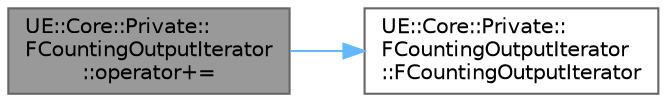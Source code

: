digraph "UE::Core::Private::FCountingOutputIterator::operator+="
{
 // INTERACTIVE_SVG=YES
 // LATEX_PDF_SIZE
  bgcolor="transparent";
  edge [fontname=Helvetica,fontsize=10,labelfontname=Helvetica,labelfontsize=10];
  node [fontname=Helvetica,fontsize=10,shape=box,height=0.2,width=0.4];
  rankdir="LR";
  Node1 [id="Node000001",label="UE::Core::Private::\lFCountingOutputIterator\l::operator+=",height=0.2,width=0.4,color="gray40", fillcolor="grey60", style="filled", fontcolor="black",tooltip=" "];
  Node1 -> Node2 [id="edge1_Node000001_Node000002",color="steelblue1",style="solid",tooltip=" "];
  Node2 [id="Node000002",label="UE::Core::Private::\lFCountingOutputIterator\l::FCountingOutputIterator",height=0.2,width=0.4,color="grey40", fillcolor="white", style="filled",URL="$df/dcb/structUE_1_1Core_1_1Private_1_1FCountingOutputIterator.html#a3def6a985e1dc767f58593756967f885",tooltip=" "];
}
